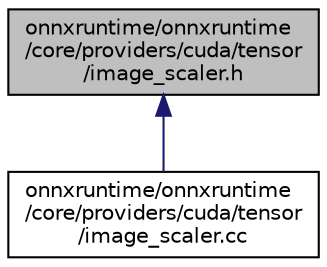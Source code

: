 digraph "onnxruntime/onnxruntime/core/providers/cuda/tensor/image_scaler.h"
{
  edge [fontname="Helvetica",fontsize="10",labelfontname="Helvetica",labelfontsize="10"];
  node [fontname="Helvetica",fontsize="10",shape=record];
  Node91 [label="onnxruntime/onnxruntime\l/core/providers/cuda/tensor\l/image_scaler.h",height=0.2,width=0.4,color="black", fillcolor="grey75", style="filled", fontcolor="black"];
  Node91 -> Node92 [dir="back",color="midnightblue",fontsize="10",style="solid",fontname="Helvetica"];
  Node92 [label="onnxruntime/onnxruntime\l/core/providers/cuda/tensor\l/image_scaler.cc",height=0.2,width=0.4,color="black", fillcolor="white", style="filled",URL="$cuda_2tensor_2image__scaler_8cc.html"];
}
